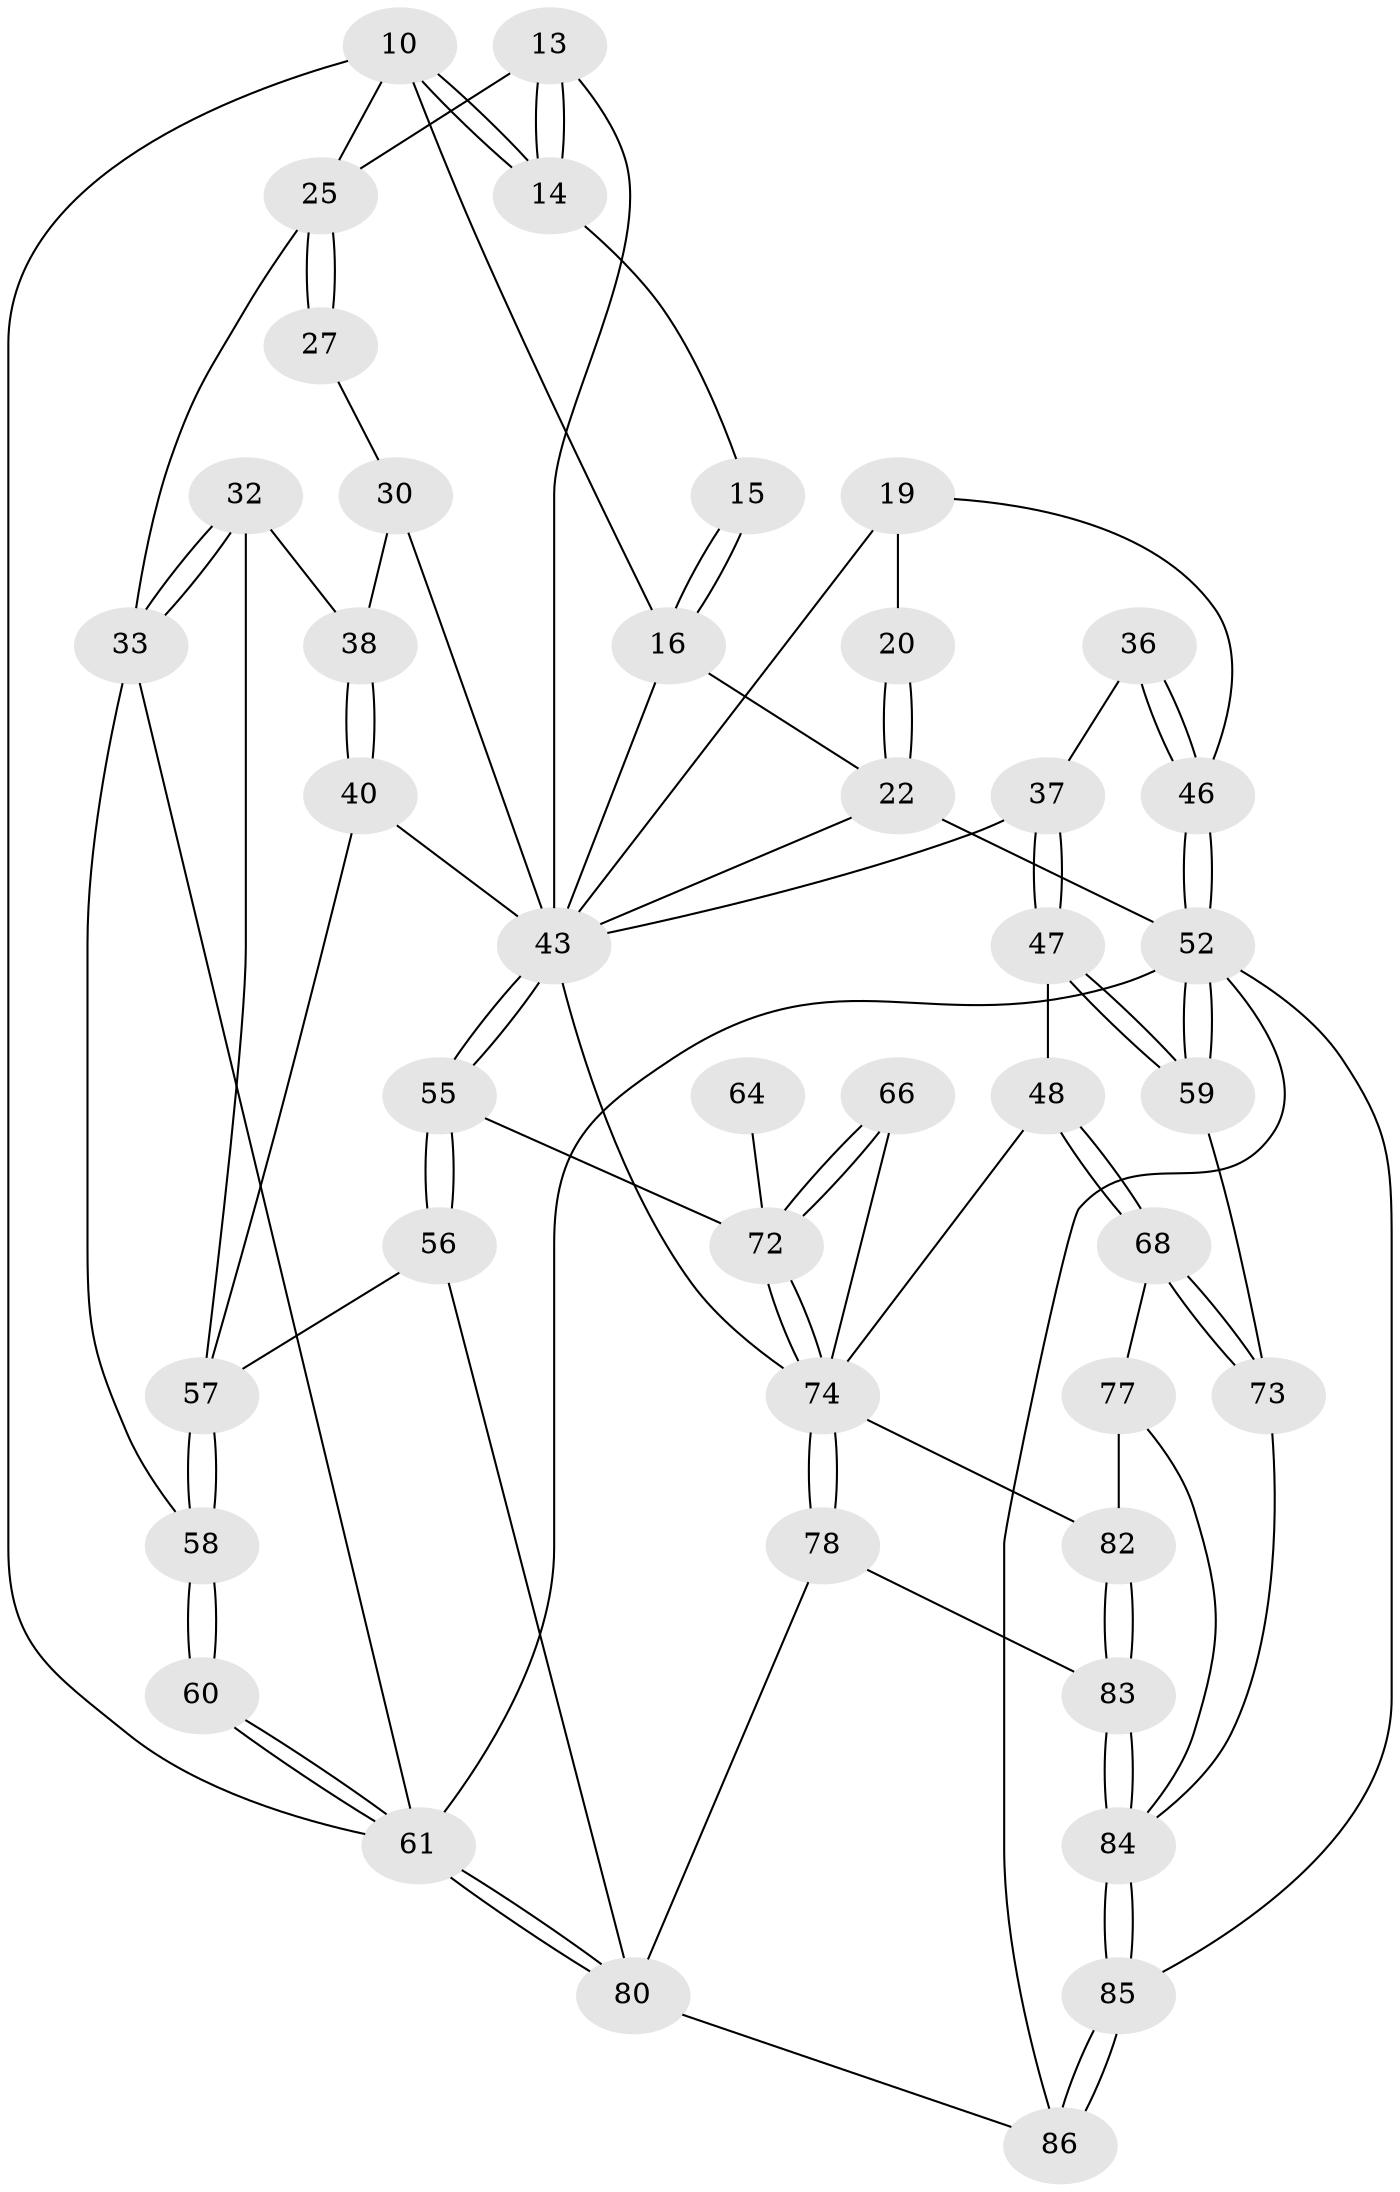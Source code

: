 // original degree distribution, {3: 0.03488372093023256, 5: 0.5232558139534884, 6: 0.22093023255813954, 4: 0.22093023255813954}
// Generated by graph-tools (version 1.1) at 2025/01/03/09/25 05:01:54]
// undirected, 43 vertices, 99 edges
graph export_dot {
graph [start="1"]
  node [color=gray90,style=filled];
  10 [pos="+0.4581849749636696+0",super="+5"];
  13 [pos="+0.2292318310882134+0.15706117621670168"];
  14 [pos="+0.31227491499506554+0.11387271303963374"];
  15 [pos="+0.4045513666315484+0.142537678889058"];
  16 [pos="+0.4313766673097251+0.1644185737998443",super="+9"];
  19 [pos="+0.8318463254850164+0.24848682439156267"];
  20 [pos="+0.7351599261388015+0.21874803384244035"];
  22 [pos="+0.5250861265258104+0.31158848512582316",super="+7+6"];
  25 [pos="+0+0.39414342348111925",super="+11+12"];
  27 [pos="+0.17472348421072328+0.24100760015834014"];
  30 [pos="+0.18262435001416727+0.2694060303649278",super="+29"];
  32 [pos="+0.045202070128483915+0.4745314580443693"];
  33 [pos="+0+0.40253015108770934",super="+26"];
  36 [pos="+0.8849100434869044+0.4689138138329959"];
  37 [pos="+0.7992647311518583+0.5559835313463191"];
  38 [pos="+0.20847472182533708+0.43577902993324263",super="+31"];
  40 [pos="+0.2310006894639146+0.5201897753591654"];
  43 [pos="+0.3555892529620164+0.5721574168789519",super="+39+42+41"];
  46 [pos="+1+0.5509193215035589",super="+17+18"];
  47 [pos="+0.7983797162250298+0.6116071505875192"];
  48 [pos="+0.7488916048738489+0.659597598890122"];
  52 [pos="+1+0.6876638453342523",super="+51+50"];
  55 [pos="+0.287496154495035+0.7083335146400819"];
  56 [pos="+0.28700780575914037+0.7086692784954157"];
  57 [pos="+0.1837079639317469+0.7016021597318775",super="+45"];
  58 [pos="+0.12813038400075763+0.7409981095857247",super="+53+54"];
  59 [pos="+0.9945659899758185+0.6760482914653027"];
  60 [pos="+0+1"];
  61 [pos="+0+1",super="+3"];
  64 [pos="+0.47680172596581005+0.6478884581701786"];
  66 [pos="+0.4689551936012498+0.768992242259906"];
  68 [pos="+0.7537865828327776+0.6960267694783939"];
  72 [pos="+0.4740133304335475+0.8561775901566795",super="+62+67"];
  73 [pos="+0.8530142536215295+0.8274278783759983"];
  74 [pos="+0.47914367858329193+0.8912751722774154",super="+71+65"];
  77 [pos="+0.7409263368928963+0.8989138933064533",super="+69"];
  78 [pos="+0.3982956371279621+1"];
  80 [pos="+0.32264935744541595+1",super="+79"];
  82 [pos="+0.6630576175078816+0.8889664837962927",super="+70"];
  83 [pos="+0.6383396335603795+0.9422987470343928"];
  84 [pos="+0.7347989326781199+1",super="+76+75"];
  85 [pos="+0.7465387137979024+1",super="+81"];
  86 [pos="+0.7435356875981698+1"];
  10 -- 14;
  10 -- 14;
  10 -- 61;
  10 -- 16;
  10 -- 25;
  13 -- 14;
  13 -- 14;
  13 -- 25;
  13 -- 43;
  14 -- 15;
  15 -- 16 [weight=2];
  15 -- 16;
  16 -- 22;
  16 -- 43;
  19 -- 20;
  19 -- 46;
  19 -- 43;
  20 -- 22 [weight=2];
  20 -- 22;
  22 -- 52;
  22 -- 43;
  25 -- 27 [weight=2];
  25 -- 27;
  25 -- 33;
  27 -- 30;
  30 -- 38 [weight=2];
  30 -- 43 [weight=2];
  32 -- 33;
  32 -- 33;
  32 -- 38;
  32 -- 57;
  33 -- 61;
  33 -- 58;
  36 -- 37;
  36 -- 46 [weight=2];
  36 -- 46;
  37 -- 47;
  37 -- 47;
  37 -- 43;
  38 -- 40;
  38 -- 40;
  40 -- 43;
  40 -- 57;
  43 -- 55;
  43 -- 55;
  43 -- 74;
  46 -- 52 [weight=2];
  46 -- 52;
  47 -- 48;
  47 -- 59;
  47 -- 59;
  48 -- 68;
  48 -- 68;
  48 -- 74;
  52 -- 59;
  52 -- 59;
  52 -- 86;
  52 -- 61 [weight=2];
  52 -- 85;
  55 -- 56;
  55 -- 56;
  55 -- 72;
  56 -- 57;
  56 -- 80;
  57 -- 58 [weight=2];
  57 -- 58;
  58 -- 60 [weight=2];
  58 -- 60;
  59 -- 73;
  60 -- 61;
  60 -- 61;
  61 -- 80;
  61 -- 80;
  64 -- 72 [weight=2];
  66 -- 72 [weight=2];
  66 -- 72;
  66 -- 74;
  68 -- 73;
  68 -- 73;
  68 -- 77;
  72 -- 74;
  72 -- 74;
  73 -- 84;
  74 -- 78;
  74 -- 78;
  74 -- 82;
  77 -- 82 [weight=2];
  77 -- 84;
  78 -- 83;
  78 -- 80;
  80 -- 86;
  82 -- 83;
  82 -- 83;
  83 -- 84;
  83 -- 84;
  84 -- 85 [weight=2];
  84 -- 85;
  85 -- 86;
  85 -- 86;
}
